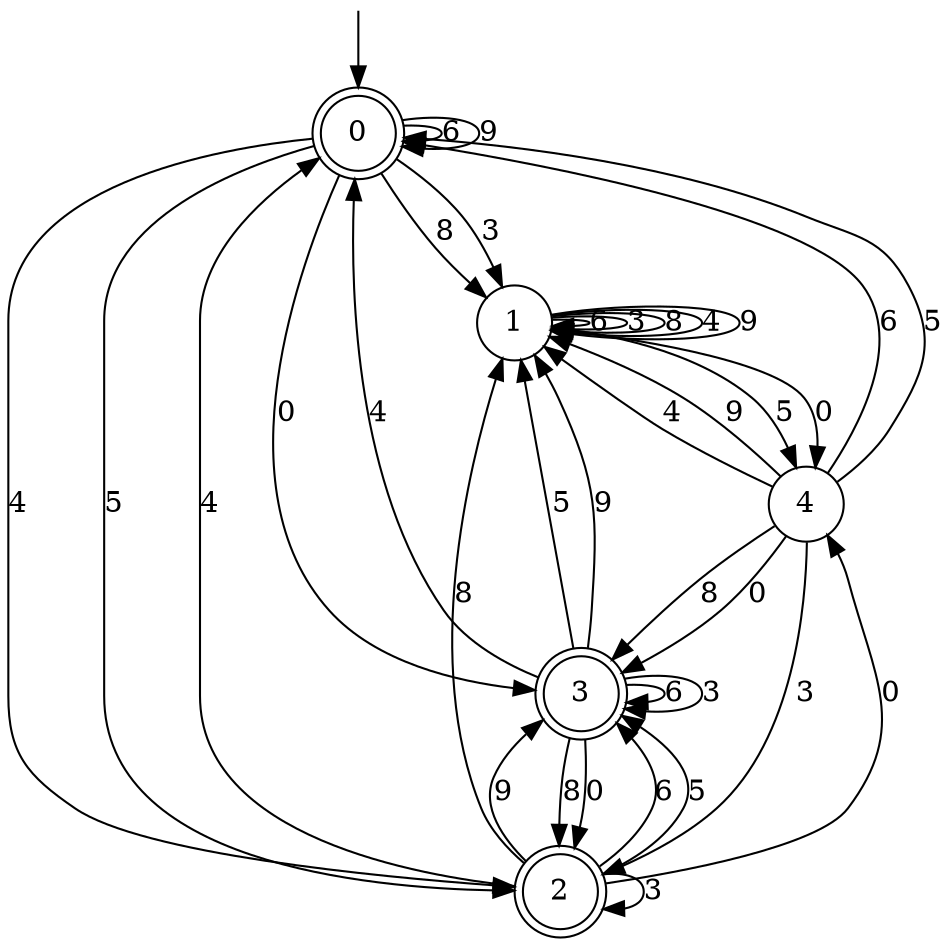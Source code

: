 digraph g {

	s0 [shape="doublecircle" label="0"];
	s1 [shape="circle" label="1"];
	s2 [shape="doublecircle" label="2"];
	s3 [shape="doublecircle" label="3"];
	s4 [shape="circle" label="4"];
	s0 -> s0 [label="6"];
	s0 -> s1 [label="3"];
	s0 -> s1 [label="8"];
	s0 -> s2 [label="4"];
	s0 -> s2 [label="5"];
	s0 -> s3 [label="0"];
	s0 -> s0 [label="9"];
	s1 -> s1 [label="6"];
	s1 -> s1 [label="3"];
	s1 -> s1 [label="8"];
	s1 -> s1 [label="4"];
	s1 -> s4 [label="5"];
	s1 -> s4 [label="0"];
	s1 -> s1 [label="9"];
	s2 -> s3 [label="6"];
	s2 -> s2 [label="3"];
	s2 -> s1 [label="8"];
	s2 -> s0 [label="4"];
	s2 -> s3 [label="5"];
	s2 -> s4 [label="0"];
	s2 -> s3 [label="9"];
	s3 -> s3 [label="6"];
	s3 -> s3 [label="3"];
	s3 -> s2 [label="8"];
	s3 -> s0 [label="4"];
	s3 -> s1 [label="5"];
	s3 -> s2 [label="0"];
	s3 -> s1 [label="9"];
	s4 -> s0 [label="6"];
	s4 -> s2 [label="3"];
	s4 -> s3 [label="8"];
	s4 -> s1 [label="4"];
	s4 -> s0 [label="5"];
	s4 -> s3 [label="0"];
	s4 -> s1 [label="9"];

__start0 [label="" shape="none" width="0" height="0"];
__start0 -> s0;

}

